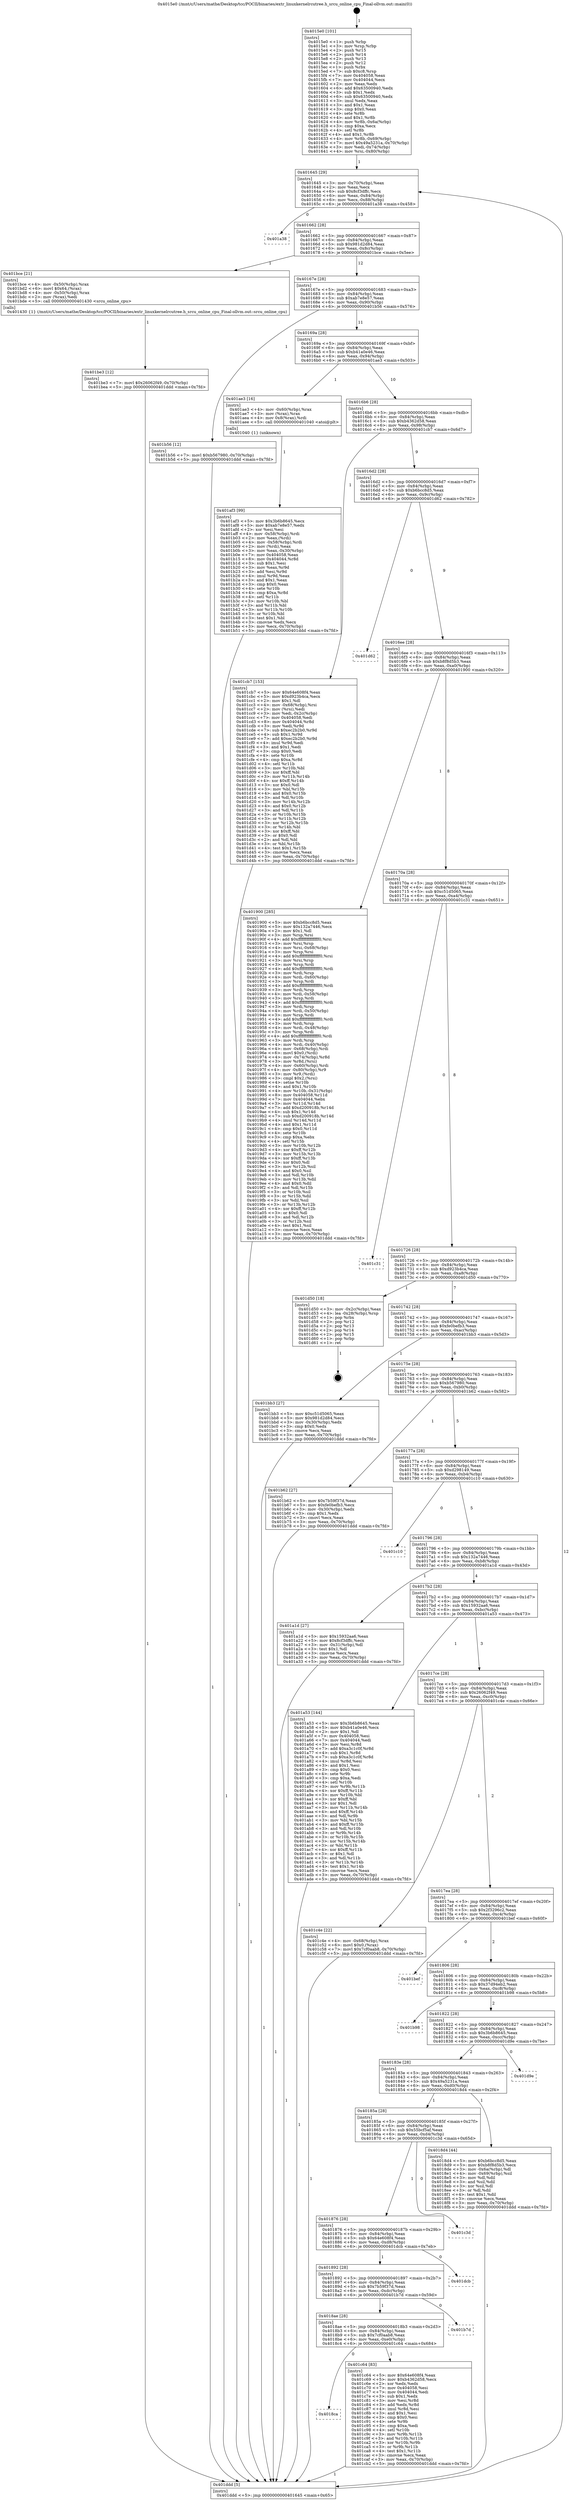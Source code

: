 digraph "0x4015e0" {
  label = "0x4015e0 (/mnt/c/Users/mathe/Desktop/tcc/POCII/binaries/extr_linuxkernelrcutree.h_srcu_online_cpu_Final-ollvm.out::main(0))"
  labelloc = "t"
  node[shape=record]

  Entry [label="",width=0.3,height=0.3,shape=circle,fillcolor=black,style=filled]
  "0x401645" [label="{
     0x401645 [29]\l
     | [instrs]\l
     &nbsp;&nbsp;0x401645 \<+3\>: mov -0x70(%rbp),%eax\l
     &nbsp;&nbsp;0x401648 \<+2\>: mov %eax,%ecx\l
     &nbsp;&nbsp;0x40164a \<+6\>: sub $0x8cf3dffc,%ecx\l
     &nbsp;&nbsp;0x401650 \<+6\>: mov %eax,-0x84(%rbp)\l
     &nbsp;&nbsp;0x401656 \<+6\>: mov %ecx,-0x88(%rbp)\l
     &nbsp;&nbsp;0x40165c \<+6\>: je 0000000000401a38 \<main+0x458\>\l
  }"]
  "0x401a38" [label="{
     0x401a38\l
  }", style=dashed]
  "0x401662" [label="{
     0x401662 [28]\l
     | [instrs]\l
     &nbsp;&nbsp;0x401662 \<+5\>: jmp 0000000000401667 \<main+0x87\>\l
     &nbsp;&nbsp;0x401667 \<+6\>: mov -0x84(%rbp),%eax\l
     &nbsp;&nbsp;0x40166d \<+5\>: sub $0x981d2d84,%eax\l
     &nbsp;&nbsp;0x401672 \<+6\>: mov %eax,-0x8c(%rbp)\l
     &nbsp;&nbsp;0x401678 \<+6\>: je 0000000000401bce \<main+0x5ee\>\l
  }"]
  Exit [label="",width=0.3,height=0.3,shape=circle,fillcolor=black,style=filled,peripheries=2]
  "0x401bce" [label="{
     0x401bce [21]\l
     | [instrs]\l
     &nbsp;&nbsp;0x401bce \<+4\>: mov -0x50(%rbp),%rax\l
     &nbsp;&nbsp;0x401bd2 \<+6\>: movl $0x64,(%rax)\l
     &nbsp;&nbsp;0x401bd8 \<+4\>: mov -0x50(%rbp),%rax\l
     &nbsp;&nbsp;0x401bdc \<+2\>: mov (%rax),%edi\l
     &nbsp;&nbsp;0x401bde \<+5\>: call 0000000000401430 \<srcu_online_cpu\>\l
     | [calls]\l
     &nbsp;&nbsp;0x401430 \{1\} (/mnt/c/Users/mathe/Desktop/tcc/POCII/binaries/extr_linuxkernelrcutree.h_srcu_online_cpu_Final-ollvm.out::srcu_online_cpu)\l
  }"]
  "0x40167e" [label="{
     0x40167e [28]\l
     | [instrs]\l
     &nbsp;&nbsp;0x40167e \<+5\>: jmp 0000000000401683 \<main+0xa3\>\l
     &nbsp;&nbsp;0x401683 \<+6\>: mov -0x84(%rbp),%eax\l
     &nbsp;&nbsp;0x401689 \<+5\>: sub $0xab7e8e57,%eax\l
     &nbsp;&nbsp;0x40168e \<+6\>: mov %eax,-0x90(%rbp)\l
     &nbsp;&nbsp;0x401694 \<+6\>: je 0000000000401b56 \<main+0x576\>\l
  }"]
  "0x4018ca" [label="{
     0x4018ca\l
  }", style=dashed]
  "0x401b56" [label="{
     0x401b56 [12]\l
     | [instrs]\l
     &nbsp;&nbsp;0x401b56 \<+7\>: movl $0xb567980,-0x70(%rbp)\l
     &nbsp;&nbsp;0x401b5d \<+5\>: jmp 0000000000401ddd \<main+0x7fd\>\l
  }"]
  "0x40169a" [label="{
     0x40169a [28]\l
     | [instrs]\l
     &nbsp;&nbsp;0x40169a \<+5\>: jmp 000000000040169f \<main+0xbf\>\l
     &nbsp;&nbsp;0x40169f \<+6\>: mov -0x84(%rbp),%eax\l
     &nbsp;&nbsp;0x4016a5 \<+5\>: sub $0xb41a0e46,%eax\l
     &nbsp;&nbsp;0x4016aa \<+6\>: mov %eax,-0x94(%rbp)\l
     &nbsp;&nbsp;0x4016b0 \<+6\>: je 0000000000401ae3 \<main+0x503\>\l
  }"]
  "0x401c64" [label="{
     0x401c64 [83]\l
     | [instrs]\l
     &nbsp;&nbsp;0x401c64 \<+5\>: mov $0x64e608f4,%eax\l
     &nbsp;&nbsp;0x401c69 \<+5\>: mov $0xb4362d58,%ecx\l
     &nbsp;&nbsp;0x401c6e \<+2\>: xor %edx,%edx\l
     &nbsp;&nbsp;0x401c70 \<+7\>: mov 0x404058,%esi\l
     &nbsp;&nbsp;0x401c77 \<+7\>: mov 0x404044,%edi\l
     &nbsp;&nbsp;0x401c7e \<+3\>: sub $0x1,%edx\l
     &nbsp;&nbsp;0x401c81 \<+3\>: mov %esi,%r8d\l
     &nbsp;&nbsp;0x401c84 \<+3\>: add %edx,%r8d\l
     &nbsp;&nbsp;0x401c87 \<+4\>: imul %r8d,%esi\l
     &nbsp;&nbsp;0x401c8b \<+3\>: and $0x1,%esi\l
     &nbsp;&nbsp;0x401c8e \<+3\>: cmp $0x0,%esi\l
     &nbsp;&nbsp;0x401c91 \<+4\>: sete %r9b\l
     &nbsp;&nbsp;0x401c95 \<+3\>: cmp $0xa,%edi\l
     &nbsp;&nbsp;0x401c98 \<+4\>: setl %r10b\l
     &nbsp;&nbsp;0x401c9c \<+3\>: mov %r9b,%r11b\l
     &nbsp;&nbsp;0x401c9f \<+3\>: and %r10b,%r11b\l
     &nbsp;&nbsp;0x401ca2 \<+3\>: xor %r10b,%r9b\l
     &nbsp;&nbsp;0x401ca5 \<+3\>: or %r9b,%r11b\l
     &nbsp;&nbsp;0x401ca8 \<+4\>: test $0x1,%r11b\l
     &nbsp;&nbsp;0x401cac \<+3\>: cmovne %ecx,%eax\l
     &nbsp;&nbsp;0x401caf \<+3\>: mov %eax,-0x70(%rbp)\l
     &nbsp;&nbsp;0x401cb2 \<+5\>: jmp 0000000000401ddd \<main+0x7fd\>\l
  }"]
  "0x401ae3" [label="{
     0x401ae3 [16]\l
     | [instrs]\l
     &nbsp;&nbsp;0x401ae3 \<+4\>: mov -0x60(%rbp),%rax\l
     &nbsp;&nbsp;0x401ae7 \<+3\>: mov (%rax),%rax\l
     &nbsp;&nbsp;0x401aea \<+4\>: mov 0x8(%rax),%rdi\l
     &nbsp;&nbsp;0x401aee \<+5\>: call 0000000000401040 \<atoi@plt\>\l
     | [calls]\l
     &nbsp;&nbsp;0x401040 \{1\} (unknown)\l
  }"]
  "0x4016b6" [label="{
     0x4016b6 [28]\l
     | [instrs]\l
     &nbsp;&nbsp;0x4016b6 \<+5\>: jmp 00000000004016bb \<main+0xdb\>\l
     &nbsp;&nbsp;0x4016bb \<+6\>: mov -0x84(%rbp),%eax\l
     &nbsp;&nbsp;0x4016c1 \<+5\>: sub $0xb4362d58,%eax\l
     &nbsp;&nbsp;0x4016c6 \<+6\>: mov %eax,-0x98(%rbp)\l
     &nbsp;&nbsp;0x4016cc \<+6\>: je 0000000000401cb7 \<main+0x6d7\>\l
  }"]
  "0x4018ae" [label="{
     0x4018ae [28]\l
     | [instrs]\l
     &nbsp;&nbsp;0x4018ae \<+5\>: jmp 00000000004018b3 \<main+0x2d3\>\l
     &nbsp;&nbsp;0x4018b3 \<+6\>: mov -0x84(%rbp),%eax\l
     &nbsp;&nbsp;0x4018b9 \<+5\>: sub $0x7cf0aab8,%eax\l
     &nbsp;&nbsp;0x4018be \<+6\>: mov %eax,-0xe0(%rbp)\l
     &nbsp;&nbsp;0x4018c4 \<+6\>: je 0000000000401c64 \<main+0x684\>\l
  }"]
  "0x401cb7" [label="{
     0x401cb7 [153]\l
     | [instrs]\l
     &nbsp;&nbsp;0x401cb7 \<+5\>: mov $0x64e608f4,%eax\l
     &nbsp;&nbsp;0x401cbc \<+5\>: mov $0xd923b4ca,%ecx\l
     &nbsp;&nbsp;0x401cc1 \<+2\>: mov $0x1,%dl\l
     &nbsp;&nbsp;0x401cc3 \<+4\>: mov -0x68(%rbp),%rsi\l
     &nbsp;&nbsp;0x401cc7 \<+2\>: mov (%rsi),%edi\l
     &nbsp;&nbsp;0x401cc9 \<+3\>: mov %edi,-0x2c(%rbp)\l
     &nbsp;&nbsp;0x401ccc \<+7\>: mov 0x404058,%edi\l
     &nbsp;&nbsp;0x401cd3 \<+8\>: mov 0x404044,%r8d\l
     &nbsp;&nbsp;0x401cdb \<+3\>: mov %edi,%r9d\l
     &nbsp;&nbsp;0x401cde \<+7\>: sub $0xec2b2b0,%r9d\l
     &nbsp;&nbsp;0x401ce5 \<+4\>: sub $0x1,%r9d\l
     &nbsp;&nbsp;0x401ce9 \<+7\>: add $0xec2b2b0,%r9d\l
     &nbsp;&nbsp;0x401cf0 \<+4\>: imul %r9d,%edi\l
     &nbsp;&nbsp;0x401cf4 \<+3\>: and $0x1,%edi\l
     &nbsp;&nbsp;0x401cf7 \<+3\>: cmp $0x0,%edi\l
     &nbsp;&nbsp;0x401cfa \<+4\>: sete %r10b\l
     &nbsp;&nbsp;0x401cfe \<+4\>: cmp $0xa,%r8d\l
     &nbsp;&nbsp;0x401d02 \<+4\>: setl %r11b\l
     &nbsp;&nbsp;0x401d06 \<+3\>: mov %r10b,%bl\l
     &nbsp;&nbsp;0x401d09 \<+3\>: xor $0xff,%bl\l
     &nbsp;&nbsp;0x401d0c \<+3\>: mov %r11b,%r14b\l
     &nbsp;&nbsp;0x401d0f \<+4\>: xor $0xff,%r14b\l
     &nbsp;&nbsp;0x401d13 \<+3\>: xor $0x0,%dl\l
     &nbsp;&nbsp;0x401d16 \<+3\>: mov %bl,%r15b\l
     &nbsp;&nbsp;0x401d19 \<+4\>: and $0x0,%r15b\l
     &nbsp;&nbsp;0x401d1d \<+3\>: and %dl,%r10b\l
     &nbsp;&nbsp;0x401d20 \<+3\>: mov %r14b,%r12b\l
     &nbsp;&nbsp;0x401d23 \<+4\>: and $0x0,%r12b\l
     &nbsp;&nbsp;0x401d27 \<+3\>: and %dl,%r11b\l
     &nbsp;&nbsp;0x401d2a \<+3\>: or %r10b,%r15b\l
     &nbsp;&nbsp;0x401d2d \<+3\>: or %r11b,%r12b\l
     &nbsp;&nbsp;0x401d30 \<+3\>: xor %r12b,%r15b\l
     &nbsp;&nbsp;0x401d33 \<+3\>: or %r14b,%bl\l
     &nbsp;&nbsp;0x401d36 \<+3\>: xor $0xff,%bl\l
     &nbsp;&nbsp;0x401d39 \<+3\>: or $0x0,%dl\l
     &nbsp;&nbsp;0x401d3c \<+2\>: and %dl,%bl\l
     &nbsp;&nbsp;0x401d3e \<+3\>: or %bl,%r15b\l
     &nbsp;&nbsp;0x401d41 \<+4\>: test $0x1,%r15b\l
     &nbsp;&nbsp;0x401d45 \<+3\>: cmovne %ecx,%eax\l
     &nbsp;&nbsp;0x401d48 \<+3\>: mov %eax,-0x70(%rbp)\l
     &nbsp;&nbsp;0x401d4b \<+5\>: jmp 0000000000401ddd \<main+0x7fd\>\l
  }"]
  "0x4016d2" [label="{
     0x4016d2 [28]\l
     | [instrs]\l
     &nbsp;&nbsp;0x4016d2 \<+5\>: jmp 00000000004016d7 \<main+0xf7\>\l
     &nbsp;&nbsp;0x4016d7 \<+6\>: mov -0x84(%rbp),%eax\l
     &nbsp;&nbsp;0x4016dd \<+5\>: sub $0xb6bcc8d5,%eax\l
     &nbsp;&nbsp;0x4016e2 \<+6\>: mov %eax,-0x9c(%rbp)\l
     &nbsp;&nbsp;0x4016e8 \<+6\>: je 0000000000401d62 \<main+0x782\>\l
  }"]
  "0x401b7d" [label="{
     0x401b7d\l
  }", style=dashed]
  "0x401d62" [label="{
     0x401d62\l
  }", style=dashed]
  "0x4016ee" [label="{
     0x4016ee [28]\l
     | [instrs]\l
     &nbsp;&nbsp;0x4016ee \<+5\>: jmp 00000000004016f3 \<main+0x113\>\l
     &nbsp;&nbsp;0x4016f3 \<+6\>: mov -0x84(%rbp),%eax\l
     &nbsp;&nbsp;0x4016f9 \<+5\>: sub $0xb8f8d5b3,%eax\l
     &nbsp;&nbsp;0x4016fe \<+6\>: mov %eax,-0xa0(%rbp)\l
     &nbsp;&nbsp;0x401704 \<+6\>: je 0000000000401900 \<main+0x320\>\l
  }"]
  "0x401892" [label="{
     0x401892 [28]\l
     | [instrs]\l
     &nbsp;&nbsp;0x401892 \<+5\>: jmp 0000000000401897 \<main+0x2b7\>\l
     &nbsp;&nbsp;0x401897 \<+6\>: mov -0x84(%rbp),%eax\l
     &nbsp;&nbsp;0x40189d \<+5\>: sub $0x7b59f37d,%eax\l
     &nbsp;&nbsp;0x4018a2 \<+6\>: mov %eax,-0xdc(%rbp)\l
     &nbsp;&nbsp;0x4018a8 \<+6\>: je 0000000000401b7d \<main+0x59d\>\l
  }"]
  "0x401900" [label="{
     0x401900 [285]\l
     | [instrs]\l
     &nbsp;&nbsp;0x401900 \<+5\>: mov $0xb6bcc8d5,%eax\l
     &nbsp;&nbsp;0x401905 \<+5\>: mov $0x132a7446,%ecx\l
     &nbsp;&nbsp;0x40190a \<+2\>: mov $0x1,%dl\l
     &nbsp;&nbsp;0x40190c \<+3\>: mov %rsp,%rsi\l
     &nbsp;&nbsp;0x40190f \<+4\>: add $0xfffffffffffffff0,%rsi\l
     &nbsp;&nbsp;0x401913 \<+3\>: mov %rsi,%rsp\l
     &nbsp;&nbsp;0x401916 \<+4\>: mov %rsi,-0x68(%rbp)\l
     &nbsp;&nbsp;0x40191a \<+3\>: mov %rsp,%rsi\l
     &nbsp;&nbsp;0x40191d \<+4\>: add $0xfffffffffffffff0,%rsi\l
     &nbsp;&nbsp;0x401921 \<+3\>: mov %rsi,%rsp\l
     &nbsp;&nbsp;0x401924 \<+3\>: mov %rsp,%rdi\l
     &nbsp;&nbsp;0x401927 \<+4\>: add $0xfffffffffffffff0,%rdi\l
     &nbsp;&nbsp;0x40192b \<+3\>: mov %rdi,%rsp\l
     &nbsp;&nbsp;0x40192e \<+4\>: mov %rdi,-0x60(%rbp)\l
     &nbsp;&nbsp;0x401932 \<+3\>: mov %rsp,%rdi\l
     &nbsp;&nbsp;0x401935 \<+4\>: add $0xfffffffffffffff0,%rdi\l
     &nbsp;&nbsp;0x401939 \<+3\>: mov %rdi,%rsp\l
     &nbsp;&nbsp;0x40193c \<+4\>: mov %rdi,-0x58(%rbp)\l
     &nbsp;&nbsp;0x401940 \<+3\>: mov %rsp,%rdi\l
     &nbsp;&nbsp;0x401943 \<+4\>: add $0xfffffffffffffff0,%rdi\l
     &nbsp;&nbsp;0x401947 \<+3\>: mov %rdi,%rsp\l
     &nbsp;&nbsp;0x40194a \<+4\>: mov %rdi,-0x50(%rbp)\l
     &nbsp;&nbsp;0x40194e \<+3\>: mov %rsp,%rdi\l
     &nbsp;&nbsp;0x401951 \<+4\>: add $0xfffffffffffffff0,%rdi\l
     &nbsp;&nbsp;0x401955 \<+3\>: mov %rdi,%rsp\l
     &nbsp;&nbsp;0x401958 \<+4\>: mov %rdi,-0x48(%rbp)\l
     &nbsp;&nbsp;0x40195c \<+3\>: mov %rsp,%rdi\l
     &nbsp;&nbsp;0x40195f \<+4\>: add $0xfffffffffffffff0,%rdi\l
     &nbsp;&nbsp;0x401963 \<+3\>: mov %rdi,%rsp\l
     &nbsp;&nbsp;0x401966 \<+4\>: mov %rdi,-0x40(%rbp)\l
     &nbsp;&nbsp;0x40196a \<+4\>: mov -0x68(%rbp),%rdi\l
     &nbsp;&nbsp;0x40196e \<+6\>: movl $0x0,(%rdi)\l
     &nbsp;&nbsp;0x401974 \<+4\>: mov -0x74(%rbp),%r8d\l
     &nbsp;&nbsp;0x401978 \<+3\>: mov %r8d,(%rsi)\l
     &nbsp;&nbsp;0x40197b \<+4\>: mov -0x60(%rbp),%rdi\l
     &nbsp;&nbsp;0x40197f \<+4\>: mov -0x80(%rbp),%r9\l
     &nbsp;&nbsp;0x401983 \<+3\>: mov %r9,(%rdi)\l
     &nbsp;&nbsp;0x401986 \<+3\>: cmpl $0x2,(%rsi)\l
     &nbsp;&nbsp;0x401989 \<+4\>: setne %r10b\l
     &nbsp;&nbsp;0x40198d \<+4\>: and $0x1,%r10b\l
     &nbsp;&nbsp;0x401991 \<+4\>: mov %r10b,-0x31(%rbp)\l
     &nbsp;&nbsp;0x401995 \<+8\>: mov 0x404058,%r11d\l
     &nbsp;&nbsp;0x40199d \<+7\>: mov 0x404044,%ebx\l
     &nbsp;&nbsp;0x4019a4 \<+3\>: mov %r11d,%r14d\l
     &nbsp;&nbsp;0x4019a7 \<+7\>: add $0xd200918b,%r14d\l
     &nbsp;&nbsp;0x4019ae \<+4\>: sub $0x1,%r14d\l
     &nbsp;&nbsp;0x4019b2 \<+7\>: sub $0xd200918b,%r14d\l
     &nbsp;&nbsp;0x4019b9 \<+4\>: imul %r14d,%r11d\l
     &nbsp;&nbsp;0x4019bd \<+4\>: and $0x1,%r11d\l
     &nbsp;&nbsp;0x4019c1 \<+4\>: cmp $0x0,%r11d\l
     &nbsp;&nbsp;0x4019c5 \<+4\>: sete %r10b\l
     &nbsp;&nbsp;0x4019c9 \<+3\>: cmp $0xa,%ebx\l
     &nbsp;&nbsp;0x4019cc \<+4\>: setl %r15b\l
     &nbsp;&nbsp;0x4019d0 \<+3\>: mov %r10b,%r12b\l
     &nbsp;&nbsp;0x4019d3 \<+4\>: xor $0xff,%r12b\l
     &nbsp;&nbsp;0x4019d7 \<+3\>: mov %r15b,%r13b\l
     &nbsp;&nbsp;0x4019da \<+4\>: xor $0xff,%r13b\l
     &nbsp;&nbsp;0x4019de \<+3\>: xor $0x0,%dl\l
     &nbsp;&nbsp;0x4019e1 \<+3\>: mov %r12b,%sil\l
     &nbsp;&nbsp;0x4019e4 \<+4\>: and $0x0,%sil\l
     &nbsp;&nbsp;0x4019e8 \<+3\>: and %dl,%r10b\l
     &nbsp;&nbsp;0x4019eb \<+3\>: mov %r13b,%dil\l
     &nbsp;&nbsp;0x4019ee \<+4\>: and $0x0,%dil\l
     &nbsp;&nbsp;0x4019f2 \<+3\>: and %dl,%r15b\l
     &nbsp;&nbsp;0x4019f5 \<+3\>: or %r10b,%sil\l
     &nbsp;&nbsp;0x4019f8 \<+3\>: or %r15b,%dil\l
     &nbsp;&nbsp;0x4019fb \<+3\>: xor %dil,%sil\l
     &nbsp;&nbsp;0x4019fe \<+3\>: or %r13b,%r12b\l
     &nbsp;&nbsp;0x401a01 \<+4\>: xor $0xff,%r12b\l
     &nbsp;&nbsp;0x401a05 \<+3\>: or $0x0,%dl\l
     &nbsp;&nbsp;0x401a08 \<+3\>: and %dl,%r12b\l
     &nbsp;&nbsp;0x401a0b \<+3\>: or %r12b,%sil\l
     &nbsp;&nbsp;0x401a0e \<+4\>: test $0x1,%sil\l
     &nbsp;&nbsp;0x401a12 \<+3\>: cmovne %ecx,%eax\l
     &nbsp;&nbsp;0x401a15 \<+3\>: mov %eax,-0x70(%rbp)\l
     &nbsp;&nbsp;0x401a18 \<+5\>: jmp 0000000000401ddd \<main+0x7fd\>\l
  }"]
  "0x40170a" [label="{
     0x40170a [28]\l
     | [instrs]\l
     &nbsp;&nbsp;0x40170a \<+5\>: jmp 000000000040170f \<main+0x12f\>\l
     &nbsp;&nbsp;0x40170f \<+6\>: mov -0x84(%rbp),%eax\l
     &nbsp;&nbsp;0x401715 \<+5\>: sub $0xc51d5065,%eax\l
     &nbsp;&nbsp;0x40171a \<+6\>: mov %eax,-0xa4(%rbp)\l
     &nbsp;&nbsp;0x401720 \<+6\>: je 0000000000401c31 \<main+0x651\>\l
  }"]
  "0x401dcb" [label="{
     0x401dcb\l
  }", style=dashed]
  "0x401c31" [label="{
     0x401c31\l
  }", style=dashed]
  "0x401726" [label="{
     0x401726 [28]\l
     | [instrs]\l
     &nbsp;&nbsp;0x401726 \<+5\>: jmp 000000000040172b \<main+0x14b\>\l
     &nbsp;&nbsp;0x40172b \<+6\>: mov -0x84(%rbp),%eax\l
     &nbsp;&nbsp;0x401731 \<+5\>: sub $0xd923b4ca,%eax\l
     &nbsp;&nbsp;0x401736 \<+6\>: mov %eax,-0xa8(%rbp)\l
     &nbsp;&nbsp;0x40173c \<+6\>: je 0000000000401d50 \<main+0x770\>\l
  }"]
  "0x401876" [label="{
     0x401876 [28]\l
     | [instrs]\l
     &nbsp;&nbsp;0x401876 \<+5\>: jmp 000000000040187b \<main+0x29b\>\l
     &nbsp;&nbsp;0x40187b \<+6\>: mov -0x84(%rbp),%eax\l
     &nbsp;&nbsp;0x401881 \<+5\>: sub $0x64e608f4,%eax\l
     &nbsp;&nbsp;0x401886 \<+6\>: mov %eax,-0xd8(%rbp)\l
     &nbsp;&nbsp;0x40188c \<+6\>: je 0000000000401dcb \<main+0x7eb\>\l
  }"]
  "0x401d50" [label="{
     0x401d50 [18]\l
     | [instrs]\l
     &nbsp;&nbsp;0x401d50 \<+3\>: mov -0x2c(%rbp),%eax\l
     &nbsp;&nbsp;0x401d53 \<+4\>: lea -0x28(%rbp),%rsp\l
     &nbsp;&nbsp;0x401d57 \<+1\>: pop %rbx\l
     &nbsp;&nbsp;0x401d58 \<+2\>: pop %r12\l
     &nbsp;&nbsp;0x401d5a \<+2\>: pop %r13\l
     &nbsp;&nbsp;0x401d5c \<+2\>: pop %r14\l
     &nbsp;&nbsp;0x401d5e \<+2\>: pop %r15\l
     &nbsp;&nbsp;0x401d60 \<+1\>: pop %rbp\l
     &nbsp;&nbsp;0x401d61 \<+1\>: ret\l
  }"]
  "0x401742" [label="{
     0x401742 [28]\l
     | [instrs]\l
     &nbsp;&nbsp;0x401742 \<+5\>: jmp 0000000000401747 \<main+0x167\>\l
     &nbsp;&nbsp;0x401747 \<+6\>: mov -0x84(%rbp),%eax\l
     &nbsp;&nbsp;0x40174d \<+5\>: sub $0xfe0befb3,%eax\l
     &nbsp;&nbsp;0x401752 \<+6\>: mov %eax,-0xac(%rbp)\l
     &nbsp;&nbsp;0x401758 \<+6\>: je 0000000000401bb3 \<main+0x5d3\>\l
  }"]
  "0x401c3d" [label="{
     0x401c3d\l
  }", style=dashed]
  "0x401bb3" [label="{
     0x401bb3 [27]\l
     | [instrs]\l
     &nbsp;&nbsp;0x401bb3 \<+5\>: mov $0xc51d5065,%eax\l
     &nbsp;&nbsp;0x401bb8 \<+5\>: mov $0x981d2d84,%ecx\l
     &nbsp;&nbsp;0x401bbd \<+3\>: mov -0x30(%rbp),%edx\l
     &nbsp;&nbsp;0x401bc0 \<+3\>: cmp $0x0,%edx\l
     &nbsp;&nbsp;0x401bc3 \<+3\>: cmove %ecx,%eax\l
     &nbsp;&nbsp;0x401bc6 \<+3\>: mov %eax,-0x70(%rbp)\l
     &nbsp;&nbsp;0x401bc9 \<+5\>: jmp 0000000000401ddd \<main+0x7fd\>\l
  }"]
  "0x40175e" [label="{
     0x40175e [28]\l
     | [instrs]\l
     &nbsp;&nbsp;0x40175e \<+5\>: jmp 0000000000401763 \<main+0x183\>\l
     &nbsp;&nbsp;0x401763 \<+6\>: mov -0x84(%rbp),%eax\l
     &nbsp;&nbsp;0x401769 \<+5\>: sub $0xb567980,%eax\l
     &nbsp;&nbsp;0x40176e \<+6\>: mov %eax,-0xb0(%rbp)\l
     &nbsp;&nbsp;0x401774 \<+6\>: je 0000000000401b62 \<main+0x582\>\l
  }"]
  "0x401be3" [label="{
     0x401be3 [12]\l
     | [instrs]\l
     &nbsp;&nbsp;0x401be3 \<+7\>: movl $0x26062f49,-0x70(%rbp)\l
     &nbsp;&nbsp;0x401bea \<+5\>: jmp 0000000000401ddd \<main+0x7fd\>\l
  }"]
  "0x401b62" [label="{
     0x401b62 [27]\l
     | [instrs]\l
     &nbsp;&nbsp;0x401b62 \<+5\>: mov $0x7b59f37d,%eax\l
     &nbsp;&nbsp;0x401b67 \<+5\>: mov $0xfe0befb3,%ecx\l
     &nbsp;&nbsp;0x401b6c \<+3\>: mov -0x30(%rbp),%edx\l
     &nbsp;&nbsp;0x401b6f \<+3\>: cmp $0x1,%edx\l
     &nbsp;&nbsp;0x401b72 \<+3\>: cmovl %ecx,%eax\l
     &nbsp;&nbsp;0x401b75 \<+3\>: mov %eax,-0x70(%rbp)\l
     &nbsp;&nbsp;0x401b78 \<+5\>: jmp 0000000000401ddd \<main+0x7fd\>\l
  }"]
  "0x40177a" [label="{
     0x40177a [28]\l
     | [instrs]\l
     &nbsp;&nbsp;0x40177a \<+5\>: jmp 000000000040177f \<main+0x19f\>\l
     &nbsp;&nbsp;0x40177f \<+6\>: mov -0x84(%rbp),%eax\l
     &nbsp;&nbsp;0x401785 \<+5\>: sub $0xd298149,%eax\l
     &nbsp;&nbsp;0x40178a \<+6\>: mov %eax,-0xb4(%rbp)\l
     &nbsp;&nbsp;0x401790 \<+6\>: je 0000000000401c10 \<main+0x630\>\l
  }"]
  "0x401af3" [label="{
     0x401af3 [99]\l
     | [instrs]\l
     &nbsp;&nbsp;0x401af3 \<+5\>: mov $0x3b6b8645,%ecx\l
     &nbsp;&nbsp;0x401af8 \<+5\>: mov $0xab7e8e57,%edx\l
     &nbsp;&nbsp;0x401afd \<+2\>: xor %esi,%esi\l
     &nbsp;&nbsp;0x401aff \<+4\>: mov -0x58(%rbp),%rdi\l
     &nbsp;&nbsp;0x401b03 \<+2\>: mov %eax,(%rdi)\l
     &nbsp;&nbsp;0x401b05 \<+4\>: mov -0x58(%rbp),%rdi\l
     &nbsp;&nbsp;0x401b09 \<+2\>: mov (%rdi),%eax\l
     &nbsp;&nbsp;0x401b0b \<+3\>: mov %eax,-0x30(%rbp)\l
     &nbsp;&nbsp;0x401b0e \<+7\>: mov 0x404058,%eax\l
     &nbsp;&nbsp;0x401b15 \<+8\>: mov 0x404044,%r8d\l
     &nbsp;&nbsp;0x401b1d \<+3\>: sub $0x1,%esi\l
     &nbsp;&nbsp;0x401b20 \<+3\>: mov %eax,%r9d\l
     &nbsp;&nbsp;0x401b23 \<+3\>: add %esi,%r9d\l
     &nbsp;&nbsp;0x401b26 \<+4\>: imul %r9d,%eax\l
     &nbsp;&nbsp;0x401b2a \<+3\>: and $0x1,%eax\l
     &nbsp;&nbsp;0x401b2d \<+3\>: cmp $0x0,%eax\l
     &nbsp;&nbsp;0x401b30 \<+4\>: sete %r10b\l
     &nbsp;&nbsp;0x401b34 \<+4\>: cmp $0xa,%r8d\l
     &nbsp;&nbsp;0x401b38 \<+4\>: setl %r11b\l
     &nbsp;&nbsp;0x401b3c \<+3\>: mov %r10b,%bl\l
     &nbsp;&nbsp;0x401b3f \<+3\>: and %r11b,%bl\l
     &nbsp;&nbsp;0x401b42 \<+3\>: xor %r11b,%r10b\l
     &nbsp;&nbsp;0x401b45 \<+3\>: or %r10b,%bl\l
     &nbsp;&nbsp;0x401b48 \<+3\>: test $0x1,%bl\l
     &nbsp;&nbsp;0x401b4b \<+3\>: cmovne %edx,%ecx\l
     &nbsp;&nbsp;0x401b4e \<+3\>: mov %ecx,-0x70(%rbp)\l
     &nbsp;&nbsp;0x401b51 \<+5\>: jmp 0000000000401ddd \<main+0x7fd\>\l
  }"]
  "0x401c10" [label="{
     0x401c10\l
  }", style=dashed]
  "0x401796" [label="{
     0x401796 [28]\l
     | [instrs]\l
     &nbsp;&nbsp;0x401796 \<+5\>: jmp 000000000040179b \<main+0x1bb\>\l
     &nbsp;&nbsp;0x40179b \<+6\>: mov -0x84(%rbp),%eax\l
     &nbsp;&nbsp;0x4017a1 \<+5\>: sub $0x132a7446,%eax\l
     &nbsp;&nbsp;0x4017a6 \<+6\>: mov %eax,-0xb8(%rbp)\l
     &nbsp;&nbsp;0x4017ac \<+6\>: je 0000000000401a1d \<main+0x43d\>\l
  }"]
  "0x4015e0" [label="{
     0x4015e0 [101]\l
     | [instrs]\l
     &nbsp;&nbsp;0x4015e0 \<+1\>: push %rbp\l
     &nbsp;&nbsp;0x4015e1 \<+3\>: mov %rsp,%rbp\l
     &nbsp;&nbsp;0x4015e4 \<+2\>: push %r15\l
     &nbsp;&nbsp;0x4015e6 \<+2\>: push %r14\l
     &nbsp;&nbsp;0x4015e8 \<+2\>: push %r13\l
     &nbsp;&nbsp;0x4015ea \<+2\>: push %r12\l
     &nbsp;&nbsp;0x4015ec \<+1\>: push %rbx\l
     &nbsp;&nbsp;0x4015ed \<+7\>: sub $0xc8,%rsp\l
     &nbsp;&nbsp;0x4015f4 \<+7\>: mov 0x404058,%eax\l
     &nbsp;&nbsp;0x4015fb \<+7\>: mov 0x404044,%ecx\l
     &nbsp;&nbsp;0x401602 \<+2\>: mov %eax,%edx\l
     &nbsp;&nbsp;0x401604 \<+6\>: add $0x63500940,%edx\l
     &nbsp;&nbsp;0x40160a \<+3\>: sub $0x1,%edx\l
     &nbsp;&nbsp;0x40160d \<+6\>: sub $0x63500940,%edx\l
     &nbsp;&nbsp;0x401613 \<+3\>: imul %edx,%eax\l
     &nbsp;&nbsp;0x401616 \<+3\>: and $0x1,%eax\l
     &nbsp;&nbsp;0x401619 \<+3\>: cmp $0x0,%eax\l
     &nbsp;&nbsp;0x40161c \<+4\>: sete %r8b\l
     &nbsp;&nbsp;0x401620 \<+4\>: and $0x1,%r8b\l
     &nbsp;&nbsp;0x401624 \<+4\>: mov %r8b,-0x6a(%rbp)\l
     &nbsp;&nbsp;0x401628 \<+3\>: cmp $0xa,%ecx\l
     &nbsp;&nbsp;0x40162b \<+4\>: setl %r8b\l
     &nbsp;&nbsp;0x40162f \<+4\>: and $0x1,%r8b\l
     &nbsp;&nbsp;0x401633 \<+4\>: mov %r8b,-0x69(%rbp)\l
     &nbsp;&nbsp;0x401637 \<+7\>: movl $0x49a5231a,-0x70(%rbp)\l
     &nbsp;&nbsp;0x40163e \<+3\>: mov %edi,-0x74(%rbp)\l
     &nbsp;&nbsp;0x401641 \<+4\>: mov %rsi,-0x80(%rbp)\l
  }"]
  "0x401a1d" [label="{
     0x401a1d [27]\l
     | [instrs]\l
     &nbsp;&nbsp;0x401a1d \<+5\>: mov $0x15932aa6,%eax\l
     &nbsp;&nbsp;0x401a22 \<+5\>: mov $0x8cf3dffc,%ecx\l
     &nbsp;&nbsp;0x401a27 \<+3\>: mov -0x31(%rbp),%dl\l
     &nbsp;&nbsp;0x401a2a \<+3\>: test $0x1,%dl\l
     &nbsp;&nbsp;0x401a2d \<+3\>: cmovne %ecx,%eax\l
     &nbsp;&nbsp;0x401a30 \<+3\>: mov %eax,-0x70(%rbp)\l
     &nbsp;&nbsp;0x401a33 \<+5\>: jmp 0000000000401ddd \<main+0x7fd\>\l
  }"]
  "0x4017b2" [label="{
     0x4017b2 [28]\l
     | [instrs]\l
     &nbsp;&nbsp;0x4017b2 \<+5\>: jmp 00000000004017b7 \<main+0x1d7\>\l
     &nbsp;&nbsp;0x4017b7 \<+6\>: mov -0x84(%rbp),%eax\l
     &nbsp;&nbsp;0x4017bd \<+5\>: sub $0x15932aa6,%eax\l
     &nbsp;&nbsp;0x4017c2 \<+6\>: mov %eax,-0xbc(%rbp)\l
     &nbsp;&nbsp;0x4017c8 \<+6\>: je 0000000000401a53 \<main+0x473\>\l
  }"]
  "0x401ddd" [label="{
     0x401ddd [5]\l
     | [instrs]\l
     &nbsp;&nbsp;0x401ddd \<+5\>: jmp 0000000000401645 \<main+0x65\>\l
  }"]
  "0x401a53" [label="{
     0x401a53 [144]\l
     | [instrs]\l
     &nbsp;&nbsp;0x401a53 \<+5\>: mov $0x3b6b8645,%eax\l
     &nbsp;&nbsp;0x401a58 \<+5\>: mov $0xb41a0e46,%ecx\l
     &nbsp;&nbsp;0x401a5d \<+2\>: mov $0x1,%dl\l
     &nbsp;&nbsp;0x401a5f \<+7\>: mov 0x404058,%esi\l
     &nbsp;&nbsp;0x401a66 \<+7\>: mov 0x404044,%edi\l
     &nbsp;&nbsp;0x401a6d \<+3\>: mov %esi,%r8d\l
     &nbsp;&nbsp;0x401a70 \<+7\>: add $0xa3c1c0f,%r8d\l
     &nbsp;&nbsp;0x401a77 \<+4\>: sub $0x1,%r8d\l
     &nbsp;&nbsp;0x401a7b \<+7\>: sub $0xa3c1c0f,%r8d\l
     &nbsp;&nbsp;0x401a82 \<+4\>: imul %r8d,%esi\l
     &nbsp;&nbsp;0x401a86 \<+3\>: and $0x1,%esi\l
     &nbsp;&nbsp;0x401a89 \<+3\>: cmp $0x0,%esi\l
     &nbsp;&nbsp;0x401a8c \<+4\>: sete %r9b\l
     &nbsp;&nbsp;0x401a90 \<+3\>: cmp $0xa,%edi\l
     &nbsp;&nbsp;0x401a93 \<+4\>: setl %r10b\l
     &nbsp;&nbsp;0x401a97 \<+3\>: mov %r9b,%r11b\l
     &nbsp;&nbsp;0x401a9a \<+4\>: xor $0xff,%r11b\l
     &nbsp;&nbsp;0x401a9e \<+3\>: mov %r10b,%bl\l
     &nbsp;&nbsp;0x401aa1 \<+3\>: xor $0xff,%bl\l
     &nbsp;&nbsp;0x401aa4 \<+3\>: xor $0x1,%dl\l
     &nbsp;&nbsp;0x401aa7 \<+3\>: mov %r11b,%r14b\l
     &nbsp;&nbsp;0x401aaa \<+4\>: and $0xff,%r14b\l
     &nbsp;&nbsp;0x401aae \<+3\>: and %dl,%r9b\l
     &nbsp;&nbsp;0x401ab1 \<+3\>: mov %bl,%r15b\l
     &nbsp;&nbsp;0x401ab4 \<+4\>: and $0xff,%r15b\l
     &nbsp;&nbsp;0x401ab8 \<+3\>: and %dl,%r10b\l
     &nbsp;&nbsp;0x401abb \<+3\>: or %r9b,%r14b\l
     &nbsp;&nbsp;0x401abe \<+3\>: or %r10b,%r15b\l
     &nbsp;&nbsp;0x401ac1 \<+3\>: xor %r15b,%r14b\l
     &nbsp;&nbsp;0x401ac4 \<+3\>: or %bl,%r11b\l
     &nbsp;&nbsp;0x401ac7 \<+4\>: xor $0xff,%r11b\l
     &nbsp;&nbsp;0x401acb \<+3\>: or $0x1,%dl\l
     &nbsp;&nbsp;0x401ace \<+3\>: and %dl,%r11b\l
     &nbsp;&nbsp;0x401ad1 \<+3\>: or %r11b,%r14b\l
     &nbsp;&nbsp;0x401ad4 \<+4\>: test $0x1,%r14b\l
     &nbsp;&nbsp;0x401ad8 \<+3\>: cmovne %ecx,%eax\l
     &nbsp;&nbsp;0x401adb \<+3\>: mov %eax,-0x70(%rbp)\l
     &nbsp;&nbsp;0x401ade \<+5\>: jmp 0000000000401ddd \<main+0x7fd\>\l
  }"]
  "0x4017ce" [label="{
     0x4017ce [28]\l
     | [instrs]\l
     &nbsp;&nbsp;0x4017ce \<+5\>: jmp 00000000004017d3 \<main+0x1f3\>\l
     &nbsp;&nbsp;0x4017d3 \<+6\>: mov -0x84(%rbp),%eax\l
     &nbsp;&nbsp;0x4017d9 \<+5\>: sub $0x26062f49,%eax\l
     &nbsp;&nbsp;0x4017de \<+6\>: mov %eax,-0xc0(%rbp)\l
     &nbsp;&nbsp;0x4017e4 \<+6\>: je 0000000000401c4e \<main+0x66e\>\l
  }"]
  "0x40185a" [label="{
     0x40185a [28]\l
     | [instrs]\l
     &nbsp;&nbsp;0x40185a \<+5\>: jmp 000000000040185f \<main+0x27f\>\l
     &nbsp;&nbsp;0x40185f \<+6\>: mov -0x84(%rbp),%eax\l
     &nbsp;&nbsp;0x401865 \<+5\>: sub $0x55bcf5af,%eax\l
     &nbsp;&nbsp;0x40186a \<+6\>: mov %eax,-0xd4(%rbp)\l
     &nbsp;&nbsp;0x401870 \<+6\>: je 0000000000401c3d \<main+0x65d\>\l
  }"]
  "0x401c4e" [label="{
     0x401c4e [22]\l
     | [instrs]\l
     &nbsp;&nbsp;0x401c4e \<+4\>: mov -0x68(%rbp),%rax\l
     &nbsp;&nbsp;0x401c52 \<+6\>: movl $0x0,(%rax)\l
     &nbsp;&nbsp;0x401c58 \<+7\>: movl $0x7cf0aab8,-0x70(%rbp)\l
     &nbsp;&nbsp;0x401c5f \<+5\>: jmp 0000000000401ddd \<main+0x7fd\>\l
  }"]
  "0x4017ea" [label="{
     0x4017ea [28]\l
     | [instrs]\l
     &nbsp;&nbsp;0x4017ea \<+5\>: jmp 00000000004017ef \<main+0x20f\>\l
     &nbsp;&nbsp;0x4017ef \<+6\>: mov -0x84(%rbp),%eax\l
     &nbsp;&nbsp;0x4017f5 \<+5\>: sub $0x2f3296c2,%eax\l
     &nbsp;&nbsp;0x4017fa \<+6\>: mov %eax,-0xc4(%rbp)\l
     &nbsp;&nbsp;0x401800 \<+6\>: je 0000000000401bef \<main+0x60f\>\l
  }"]
  "0x4018d4" [label="{
     0x4018d4 [44]\l
     | [instrs]\l
     &nbsp;&nbsp;0x4018d4 \<+5\>: mov $0xb6bcc8d5,%eax\l
     &nbsp;&nbsp;0x4018d9 \<+5\>: mov $0xb8f8d5b3,%ecx\l
     &nbsp;&nbsp;0x4018de \<+3\>: mov -0x6a(%rbp),%dl\l
     &nbsp;&nbsp;0x4018e1 \<+4\>: mov -0x69(%rbp),%sil\l
     &nbsp;&nbsp;0x4018e5 \<+3\>: mov %dl,%dil\l
     &nbsp;&nbsp;0x4018e8 \<+3\>: and %sil,%dil\l
     &nbsp;&nbsp;0x4018eb \<+3\>: xor %sil,%dl\l
     &nbsp;&nbsp;0x4018ee \<+3\>: or %dl,%dil\l
     &nbsp;&nbsp;0x4018f1 \<+4\>: test $0x1,%dil\l
     &nbsp;&nbsp;0x4018f5 \<+3\>: cmovne %ecx,%eax\l
     &nbsp;&nbsp;0x4018f8 \<+3\>: mov %eax,-0x70(%rbp)\l
     &nbsp;&nbsp;0x4018fb \<+5\>: jmp 0000000000401ddd \<main+0x7fd\>\l
  }"]
  "0x401bef" [label="{
     0x401bef\l
  }", style=dashed]
  "0x401806" [label="{
     0x401806 [28]\l
     | [instrs]\l
     &nbsp;&nbsp;0x401806 \<+5\>: jmp 000000000040180b \<main+0x22b\>\l
     &nbsp;&nbsp;0x40180b \<+6\>: mov -0x84(%rbp),%eax\l
     &nbsp;&nbsp;0x401811 \<+5\>: sub $0x37d94eb2,%eax\l
     &nbsp;&nbsp;0x401816 \<+6\>: mov %eax,-0xc8(%rbp)\l
     &nbsp;&nbsp;0x40181c \<+6\>: je 0000000000401b98 \<main+0x5b8\>\l
  }"]
  "0x40183e" [label="{
     0x40183e [28]\l
     | [instrs]\l
     &nbsp;&nbsp;0x40183e \<+5\>: jmp 0000000000401843 \<main+0x263\>\l
     &nbsp;&nbsp;0x401843 \<+6\>: mov -0x84(%rbp),%eax\l
     &nbsp;&nbsp;0x401849 \<+5\>: sub $0x49a5231a,%eax\l
     &nbsp;&nbsp;0x40184e \<+6\>: mov %eax,-0xd0(%rbp)\l
     &nbsp;&nbsp;0x401854 \<+6\>: je 00000000004018d4 \<main+0x2f4\>\l
  }"]
  "0x401b98" [label="{
     0x401b98\l
  }", style=dashed]
  "0x401822" [label="{
     0x401822 [28]\l
     | [instrs]\l
     &nbsp;&nbsp;0x401822 \<+5\>: jmp 0000000000401827 \<main+0x247\>\l
     &nbsp;&nbsp;0x401827 \<+6\>: mov -0x84(%rbp),%eax\l
     &nbsp;&nbsp;0x40182d \<+5\>: sub $0x3b6b8645,%eax\l
     &nbsp;&nbsp;0x401832 \<+6\>: mov %eax,-0xcc(%rbp)\l
     &nbsp;&nbsp;0x401838 \<+6\>: je 0000000000401d9e \<main+0x7be\>\l
  }"]
  "0x401d9e" [label="{
     0x401d9e\l
  }", style=dashed]
  Entry -> "0x4015e0" [label=" 1"]
  "0x401645" -> "0x401a38" [label=" 0"]
  "0x401645" -> "0x401662" [label=" 13"]
  "0x401d50" -> Exit [label=" 1"]
  "0x401662" -> "0x401bce" [label=" 1"]
  "0x401662" -> "0x40167e" [label=" 12"]
  "0x401cb7" -> "0x401ddd" [label=" 1"]
  "0x40167e" -> "0x401b56" [label=" 1"]
  "0x40167e" -> "0x40169a" [label=" 11"]
  "0x401c64" -> "0x401ddd" [label=" 1"]
  "0x40169a" -> "0x401ae3" [label=" 1"]
  "0x40169a" -> "0x4016b6" [label=" 10"]
  "0x4018ae" -> "0x4018ca" [label=" 0"]
  "0x4016b6" -> "0x401cb7" [label=" 1"]
  "0x4016b6" -> "0x4016d2" [label=" 9"]
  "0x4018ae" -> "0x401c64" [label=" 1"]
  "0x4016d2" -> "0x401d62" [label=" 0"]
  "0x4016d2" -> "0x4016ee" [label=" 9"]
  "0x401892" -> "0x4018ae" [label=" 1"]
  "0x4016ee" -> "0x401900" [label=" 1"]
  "0x4016ee" -> "0x40170a" [label=" 8"]
  "0x401892" -> "0x401b7d" [label=" 0"]
  "0x40170a" -> "0x401c31" [label=" 0"]
  "0x40170a" -> "0x401726" [label=" 8"]
  "0x401876" -> "0x401892" [label=" 1"]
  "0x401726" -> "0x401d50" [label=" 1"]
  "0x401726" -> "0x401742" [label=" 7"]
  "0x401876" -> "0x401dcb" [label=" 0"]
  "0x401742" -> "0x401bb3" [label=" 1"]
  "0x401742" -> "0x40175e" [label=" 6"]
  "0x40185a" -> "0x401876" [label=" 1"]
  "0x40175e" -> "0x401b62" [label=" 1"]
  "0x40175e" -> "0x40177a" [label=" 5"]
  "0x40185a" -> "0x401c3d" [label=" 0"]
  "0x40177a" -> "0x401c10" [label=" 0"]
  "0x40177a" -> "0x401796" [label=" 5"]
  "0x401c4e" -> "0x401ddd" [label=" 1"]
  "0x401796" -> "0x401a1d" [label=" 1"]
  "0x401796" -> "0x4017b2" [label=" 4"]
  "0x401bce" -> "0x401be3" [label=" 1"]
  "0x4017b2" -> "0x401a53" [label=" 1"]
  "0x4017b2" -> "0x4017ce" [label=" 3"]
  "0x401bb3" -> "0x401ddd" [label=" 1"]
  "0x4017ce" -> "0x401c4e" [label=" 1"]
  "0x4017ce" -> "0x4017ea" [label=" 2"]
  "0x401b62" -> "0x401ddd" [label=" 1"]
  "0x4017ea" -> "0x401bef" [label=" 0"]
  "0x4017ea" -> "0x401806" [label=" 2"]
  "0x401b56" -> "0x401ddd" [label=" 1"]
  "0x401806" -> "0x401b98" [label=" 0"]
  "0x401806" -> "0x401822" [label=" 2"]
  "0x401ae3" -> "0x401af3" [label=" 1"]
  "0x401822" -> "0x401d9e" [label=" 0"]
  "0x401822" -> "0x40183e" [label=" 2"]
  "0x401af3" -> "0x401ddd" [label=" 1"]
  "0x40183e" -> "0x4018d4" [label=" 1"]
  "0x40183e" -> "0x40185a" [label=" 1"]
  "0x4018d4" -> "0x401ddd" [label=" 1"]
  "0x4015e0" -> "0x401645" [label=" 1"]
  "0x401ddd" -> "0x401645" [label=" 12"]
  "0x401be3" -> "0x401ddd" [label=" 1"]
  "0x401900" -> "0x401ddd" [label=" 1"]
  "0x401a1d" -> "0x401ddd" [label=" 1"]
  "0x401a53" -> "0x401ddd" [label=" 1"]
}
